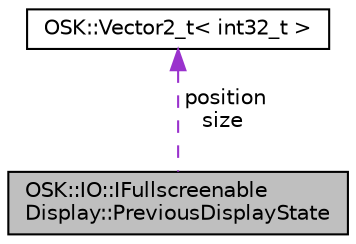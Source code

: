 digraph "OSK::IO::IFullscreenableDisplay::PreviousDisplayState"
{
 // LATEX_PDF_SIZE
  edge [fontname="Helvetica",fontsize="10",labelfontname="Helvetica",labelfontsize="10"];
  node [fontname="Helvetica",fontsize="10",shape=record];
  Node1 [label="OSK::IO::IFullscreenable\lDisplay::PreviousDisplayState",height=0.2,width=0.4,color="black", fillcolor="grey75", style="filled", fontcolor="black",tooltip="Información sobre el estado del display en modo ventana. Para poder recuperar su estado anterior desp..."];
  Node2 -> Node1 [dir="back",color="darkorchid3",fontsize="10",style="dashed",label=" position\nsize" ,fontname="Helvetica"];
  Node2 [label="OSK::Vector2_t\< int32_t \>",height=0.2,width=0.4,color="black", fillcolor="white", style="filled",URL="$class_o_s_k_1_1_vector2__t.html",tooltip=" "];
}
